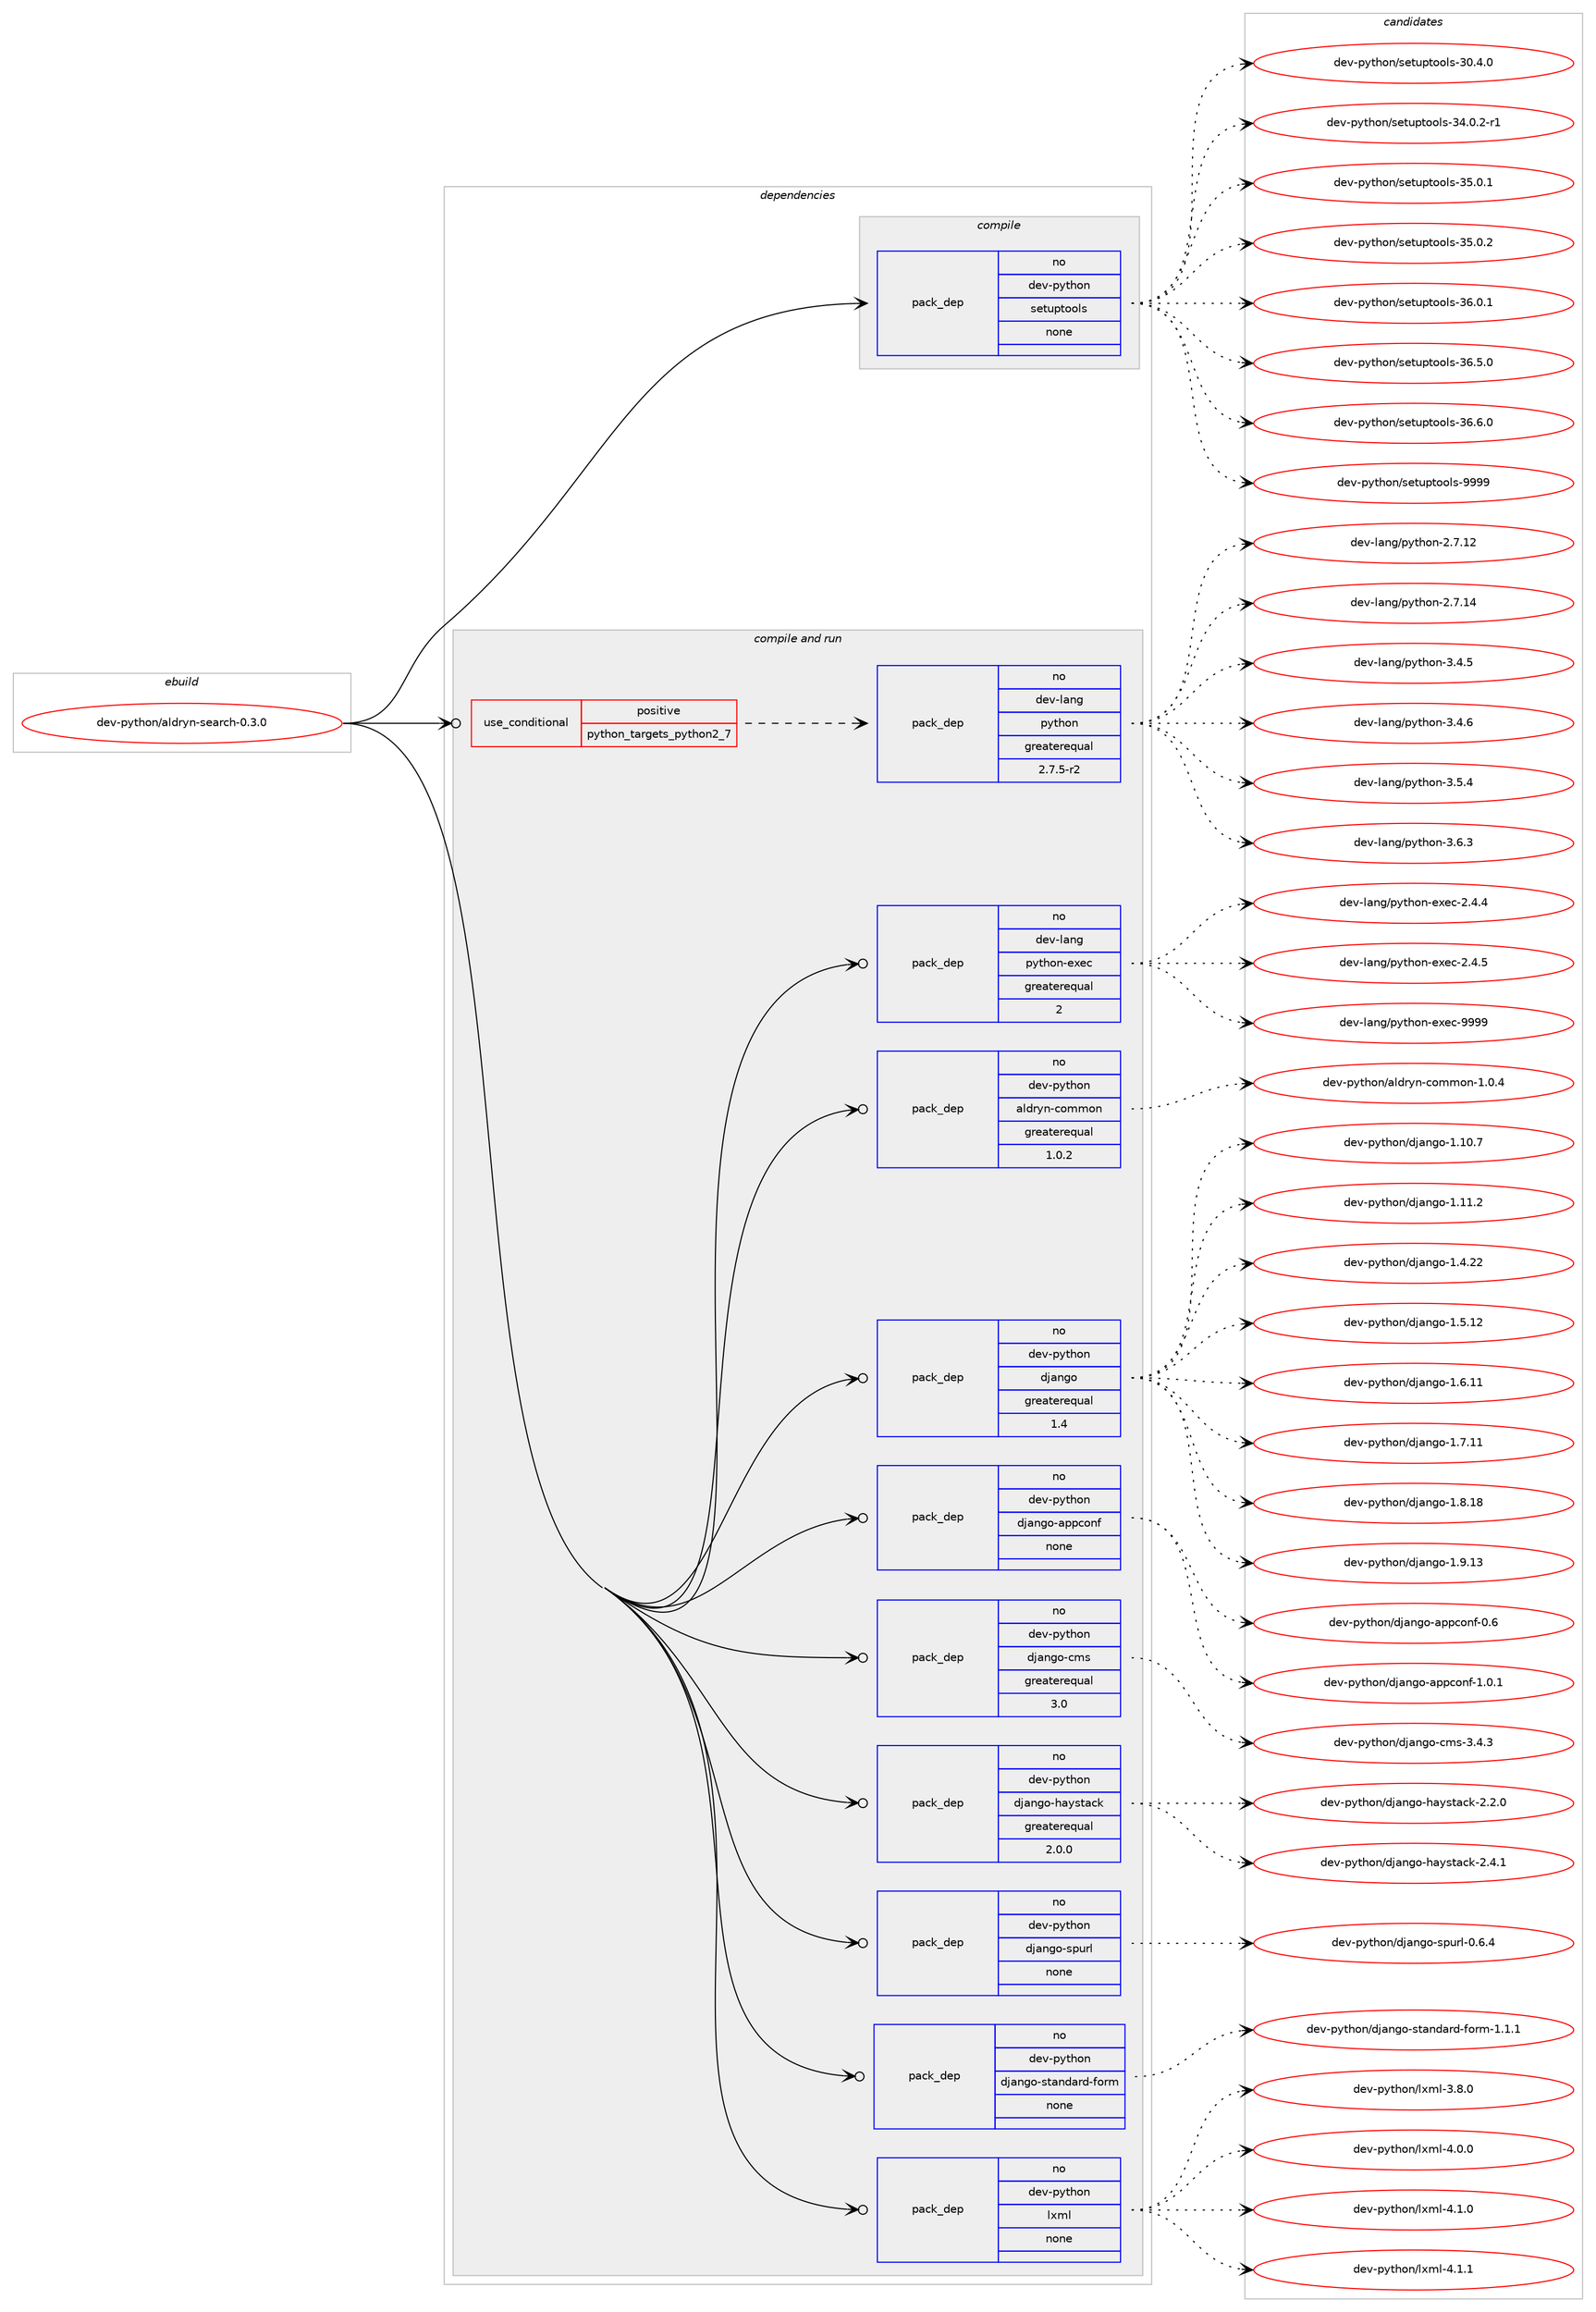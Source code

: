 digraph prolog {

# *************
# Graph options
# *************

newrank=true;
concentrate=true;
compound=true;
graph [rankdir=LR,fontname=Helvetica,fontsize=10,ranksep=1.5];#, ranksep=2.5, nodesep=0.2];
edge  [arrowhead=vee];
node  [fontname=Helvetica,fontsize=10];

# **********
# The ebuild
# **********

subgraph cluster_leftcol {
color=gray;
rank=same;
label=<<i>ebuild</i>>;
id [label="dev-python/aldryn-search-0.3.0", color=red, width=4, href="../dev-python/aldryn-search-0.3.0.svg"];
}

# ****************
# The dependencies
# ****************

subgraph cluster_midcol {
color=gray;
label=<<i>dependencies</i>>;
subgraph cluster_compile {
fillcolor="#eeeeee";
style=filled;
label=<<i>compile</i>>;
subgraph pack112887 {
dependency146010 [label=<<TABLE BORDER="0" CELLBORDER="1" CELLSPACING="0" CELLPADDING="4" WIDTH="220"><TR><TD ROWSPAN="6" CELLPADDING="30">pack_dep</TD></TR><TR><TD WIDTH="110">no</TD></TR><TR><TD>dev-python</TD></TR><TR><TD>setuptools</TD></TR><TR><TD>none</TD></TR><TR><TD></TD></TR></TABLE>>, shape=none, color=blue];
}
id:e -> dependency146010:w [weight=20,style="solid",arrowhead="vee"];
}
subgraph cluster_compileandrun {
fillcolor="#eeeeee";
style=filled;
label=<<i>compile and run</i>>;
subgraph cond29306 {
dependency146011 [label=<<TABLE BORDER="0" CELLBORDER="1" CELLSPACING="0" CELLPADDING="4"><TR><TD ROWSPAN="3" CELLPADDING="10">use_conditional</TD></TR><TR><TD>positive</TD></TR><TR><TD>python_targets_python2_7</TD></TR></TABLE>>, shape=none, color=red];
subgraph pack112888 {
dependency146012 [label=<<TABLE BORDER="0" CELLBORDER="1" CELLSPACING="0" CELLPADDING="4" WIDTH="220"><TR><TD ROWSPAN="6" CELLPADDING="30">pack_dep</TD></TR><TR><TD WIDTH="110">no</TD></TR><TR><TD>dev-lang</TD></TR><TR><TD>python</TD></TR><TR><TD>greaterequal</TD></TR><TR><TD>2.7.5-r2</TD></TR></TABLE>>, shape=none, color=blue];
}
dependency146011:e -> dependency146012:w [weight=20,style="dashed",arrowhead="vee"];
}
id:e -> dependency146011:w [weight=20,style="solid",arrowhead="odotvee"];
subgraph pack112889 {
dependency146013 [label=<<TABLE BORDER="0" CELLBORDER="1" CELLSPACING="0" CELLPADDING="4" WIDTH="220"><TR><TD ROWSPAN="6" CELLPADDING="30">pack_dep</TD></TR><TR><TD WIDTH="110">no</TD></TR><TR><TD>dev-lang</TD></TR><TR><TD>python-exec</TD></TR><TR><TD>greaterequal</TD></TR><TR><TD>2</TD></TR></TABLE>>, shape=none, color=blue];
}
id:e -> dependency146013:w [weight=20,style="solid",arrowhead="odotvee"];
subgraph pack112890 {
dependency146014 [label=<<TABLE BORDER="0" CELLBORDER="1" CELLSPACING="0" CELLPADDING="4" WIDTH="220"><TR><TD ROWSPAN="6" CELLPADDING="30">pack_dep</TD></TR><TR><TD WIDTH="110">no</TD></TR><TR><TD>dev-python</TD></TR><TR><TD>aldryn-common</TD></TR><TR><TD>greaterequal</TD></TR><TR><TD>1.0.2</TD></TR></TABLE>>, shape=none, color=blue];
}
id:e -> dependency146014:w [weight=20,style="solid",arrowhead="odotvee"];
subgraph pack112891 {
dependency146015 [label=<<TABLE BORDER="0" CELLBORDER="1" CELLSPACING="0" CELLPADDING="4" WIDTH="220"><TR><TD ROWSPAN="6" CELLPADDING="30">pack_dep</TD></TR><TR><TD WIDTH="110">no</TD></TR><TR><TD>dev-python</TD></TR><TR><TD>django</TD></TR><TR><TD>greaterequal</TD></TR><TR><TD>1.4</TD></TR></TABLE>>, shape=none, color=blue];
}
id:e -> dependency146015:w [weight=20,style="solid",arrowhead="odotvee"];
subgraph pack112892 {
dependency146016 [label=<<TABLE BORDER="0" CELLBORDER="1" CELLSPACING="0" CELLPADDING="4" WIDTH="220"><TR><TD ROWSPAN="6" CELLPADDING="30">pack_dep</TD></TR><TR><TD WIDTH="110">no</TD></TR><TR><TD>dev-python</TD></TR><TR><TD>django-appconf</TD></TR><TR><TD>none</TD></TR><TR><TD></TD></TR></TABLE>>, shape=none, color=blue];
}
id:e -> dependency146016:w [weight=20,style="solid",arrowhead="odotvee"];
subgraph pack112893 {
dependency146017 [label=<<TABLE BORDER="0" CELLBORDER="1" CELLSPACING="0" CELLPADDING="4" WIDTH="220"><TR><TD ROWSPAN="6" CELLPADDING="30">pack_dep</TD></TR><TR><TD WIDTH="110">no</TD></TR><TR><TD>dev-python</TD></TR><TR><TD>django-cms</TD></TR><TR><TD>greaterequal</TD></TR><TR><TD>3.0</TD></TR></TABLE>>, shape=none, color=blue];
}
id:e -> dependency146017:w [weight=20,style="solid",arrowhead="odotvee"];
subgraph pack112894 {
dependency146018 [label=<<TABLE BORDER="0" CELLBORDER="1" CELLSPACING="0" CELLPADDING="4" WIDTH="220"><TR><TD ROWSPAN="6" CELLPADDING="30">pack_dep</TD></TR><TR><TD WIDTH="110">no</TD></TR><TR><TD>dev-python</TD></TR><TR><TD>django-haystack</TD></TR><TR><TD>greaterequal</TD></TR><TR><TD>2.0.0</TD></TR></TABLE>>, shape=none, color=blue];
}
id:e -> dependency146018:w [weight=20,style="solid",arrowhead="odotvee"];
subgraph pack112895 {
dependency146019 [label=<<TABLE BORDER="0" CELLBORDER="1" CELLSPACING="0" CELLPADDING="4" WIDTH="220"><TR><TD ROWSPAN="6" CELLPADDING="30">pack_dep</TD></TR><TR><TD WIDTH="110">no</TD></TR><TR><TD>dev-python</TD></TR><TR><TD>django-spurl</TD></TR><TR><TD>none</TD></TR><TR><TD></TD></TR></TABLE>>, shape=none, color=blue];
}
id:e -> dependency146019:w [weight=20,style="solid",arrowhead="odotvee"];
subgraph pack112896 {
dependency146020 [label=<<TABLE BORDER="0" CELLBORDER="1" CELLSPACING="0" CELLPADDING="4" WIDTH="220"><TR><TD ROWSPAN="6" CELLPADDING="30">pack_dep</TD></TR><TR><TD WIDTH="110">no</TD></TR><TR><TD>dev-python</TD></TR><TR><TD>django-standard-form</TD></TR><TR><TD>none</TD></TR><TR><TD></TD></TR></TABLE>>, shape=none, color=blue];
}
id:e -> dependency146020:w [weight=20,style="solid",arrowhead="odotvee"];
subgraph pack112897 {
dependency146021 [label=<<TABLE BORDER="0" CELLBORDER="1" CELLSPACING="0" CELLPADDING="4" WIDTH="220"><TR><TD ROWSPAN="6" CELLPADDING="30">pack_dep</TD></TR><TR><TD WIDTH="110">no</TD></TR><TR><TD>dev-python</TD></TR><TR><TD>lxml</TD></TR><TR><TD>none</TD></TR><TR><TD></TD></TR></TABLE>>, shape=none, color=blue];
}
id:e -> dependency146021:w [weight=20,style="solid",arrowhead="odotvee"];
}
subgraph cluster_run {
fillcolor="#eeeeee";
style=filled;
label=<<i>run</i>>;
}
}

# **************
# The candidates
# **************

subgraph cluster_choices {
rank=same;
color=gray;
label=<<i>candidates</i>>;

subgraph choice112887 {
color=black;
nodesep=1;
choice100101118451121211161041111104711510111611711211611111110811545514846524648 [label="dev-python/setuptools-30.4.0", color=red, width=4,href="../dev-python/setuptools-30.4.0.svg"];
choice1001011184511212111610411111047115101116117112116111111108115455152464846504511449 [label="dev-python/setuptools-34.0.2-r1", color=red, width=4,href="../dev-python/setuptools-34.0.2-r1.svg"];
choice100101118451121211161041111104711510111611711211611111110811545515346484649 [label="dev-python/setuptools-35.0.1", color=red, width=4,href="../dev-python/setuptools-35.0.1.svg"];
choice100101118451121211161041111104711510111611711211611111110811545515346484650 [label="dev-python/setuptools-35.0.2", color=red, width=4,href="../dev-python/setuptools-35.0.2.svg"];
choice100101118451121211161041111104711510111611711211611111110811545515446484649 [label="dev-python/setuptools-36.0.1", color=red, width=4,href="../dev-python/setuptools-36.0.1.svg"];
choice100101118451121211161041111104711510111611711211611111110811545515446534648 [label="dev-python/setuptools-36.5.0", color=red, width=4,href="../dev-python/setuptools-36.5.0.svg"];
choice100101118451121211161041111104711510111611711211611111110811545515446544648 [label="dev-python/setuptools-36.6.0", color=red, width=4,href="../dev-python/setuptools-36.6.0.svg"];
choice10010111845112121116104111110471151011161171121161111111081154557575757 [label="dev-python/setuptools-9999", color=red, width=4,href="../dev-python/setuptools-9999.svg"];
dependency146010:e -> choice100101118451121211161041111104711510111611711211611111110811545514846524648:w [style=dotted,weight="100"];
dependency146010:e -> choice1001011184511212111610411111047115101116117112116111111108115455152464846504511449:w [style=dotted,weight="100"];
dependency146010:e -> choice100101118451121211161041111104711510111611711211611111110811545515346484649:w [style=dotted,weight="100"];
dependency146010:e -> choice100101118451121211161041111104711510111611711211611111110811545515346484650:w [style=dotted,weight="100"];
dependency146010:e -> choice100101118451121211161041111104711510111611711211611111110811545515446484649:w [style=dotted,weight="100"];
dependency146010:e -> choice100101118451121211161041111104711510111611711211611111110811545515446534648:w [style=dotted,weight="100"];
dependency146010:e -> choice100101118451121211161041111104711510111611711211611111110811545515446544648:w [style=dotted,weight="100"];
dependency146010:e -> choice10010111845112121116104111110471151011161171121161111111081154557575757:w [style=dotted,weight="100"];
}
subgraph choice112888 {
color=black;
nodesep=1;
choice10010111845108971101034711212111610411111045504655464950 [label="dev-lang/python-2.7.12", color=red, width=4,href="../dev-lang/python-2.7.12.svg"];
choice10010111845108971101034711212111610411111045504655464952 [label="dev-lang/python-2.7.14", color=red, width=4,href="../dev-lang/python-2.7.14.svg"];
choice100101118451089711010347112121116104111110455146524653 [label="dev-lang/python-3.4.5", color=red, width=4,href="../dev-lang/python-3.4.5.svg"];
choice100101118451089711010347112121116104111110455146524654 [label="dev-lang/python-3.4.6", color=red, width=4,href="../dev-lang/python-3.4.6.svg"];
choice100101118451089711010347112121116104111110455146534652 [label="dev-lang/python-3.5.4", color=red, width=4,href="../dev-lang/python-3.5.4.svg"];
choice100101118451089711010347112121116104111110455146544651 [label="dev-lang/python-3.6.3", color=red, width=4,href="../dev-lang/python-3.6.3.svg"];
dependency146012:e -> choice10010111845108971101034711212111610411111045504655464950:w [style=dotted,weight="100"];
dependency146012:e -> choice10010111845108971101034711212111610411111045504655464952:w [style=dotted,weight="100"];
dependency146012:e -> choice100101118451089711010347112121116104111110455146524653:w [style=dotted,weight="100"];
dependency146012:e -> choice100101118451089711010347112121116104111110455146524654:w [style=dotted,weight="100"];
dependency146012:e -> choice100101118451089711010347112121116104111110455146534652:w [style=dotted,weight="100"];
dependency146012:e -> choice100101118451089711010347112121116104111110455146544651:w [style=dotted,weight="100"];
}
subgraph choice112889 {
color=black;
nodesep=1;
choice1001011184510897110103471121211161041111104510112010199455046524652 [label="dev-lang/python-exec-2.4.4", color=red, width=4,href="../dev-lang/python-exec-2.4.4.svg"];
choice1001011184510897110103471121211161041111104510112010199455046524653 [label="dev-lang/python-exec-2.4.5", color=red, width=4,href="../dev-lang/python-exec-2.4.5.svg"];
choice10010111845108971101034711212111610411111045101120101994557575757 [label="dev-lang/python-exec-9999", color=red, width=4,href="../dev-lang/python-exec-9999.svg"];
dependency146013:e -> choice1001011184510897110103471121211161041111104510112010199455046524652:w [style=dotted,weight="100"];
dependency146013:e -> choice1001011184510897110103471121211161041111104510112010199455046524653:w [style=dotted,weight="100"];
dependency146013:e -> choice10010111845108971101034711212111610411111045101120101994557575757:w [style=dotted,weight="100"];
}
subgraph choice112890 {
color=black;
nodesep=1;
choice1001011184511212111610411111047971081001141211104599111109109111110454946484652 [label="dev-python/aldryn-common-1.0.4", color=red, width=4,href="../dev-python/aldryn-common-1.0.4.svg"];
dependency146014:e -> choice1001011184511212111610411111047971081001141211104599111109109111110454946484652:w [style=dotted,weight="100"];
}
subgraph choice112891 {
color=black;
nodesep=1;
choice10010111845112121116104111110471001069711010311145494649484655 [label="dev-python/django-1.10.7", color=red, width=4,href="../dev-python/django-1.10.7.svg"];
choice10010111845112121116104111110471001069711010311145494649494650 [label="dev-python/django-1.11.2", color=red, width=4,href="../dev-python/django-1.11.2.svg"];
choice10010111845112121116104111110471001069711010311145494652465050 [label="dev-python/django-1.4.22", color=red, width=4,href="../dev-python/django-1.4.22.svg"];
choice10010111845112121116104111110471001069711010311145494653464950 [label="dev-python/django-1.5.12", color=red, width=4,href="../dev-python/django-1.5.12.svg"];
choice10010111845112121116104111110471001069711010311145494654464949 [label="dev-python/django-1.6.11", color=red, width=4,href="../dev-python/django-1.6.11.svg"];
choice10010111845112121116104111110471001069711010311145494655464949 [label="dev-python/django-1.7.11", color=red, width=4,href="../dev-python/django-1.7.11.svg"];
choice10010111845112121116104111110471001069711010311145494656464956 [label="dev-python/django-1.8.18", color=red, width=4,href="../dev-python/django-1.8.18.svg"];
choice10010111845112121116104111110471001069711010311145494657464951 [label="dev-python/django-1.9.13", color=red, width=4,href="../dev-python/django-1.9.13.svg"];
dependency146015:e -> choice10010111845112121116104111110471001069711010311145494649484655:w [style=dotted,weight="100"];
dependency146015:e -> choice10010111845112121116104111110471001069711010311145494649494650:w [style=dotted,weight="100"];
dependency146015:e -> choice10010111845112121116104111110471001069711010311145494652465050:w [style=dotted,weight="100"];
dependency146015:e -> choice10010111845112121116104111110471001069711010311145494653464950:w [style=dotted,weight="100"];
dependency146015:e -> choice10010111845112121116104111110471001069711010311145494654464949:w [style=dotted,weight="100"];
dependency146015:e -> choice10010111845112121116104111110471001069711010311145494655464949:w [style=dotted,weight="100"];
dependency146015:e -> choice10010111845112121116104111110471001069711010311145494656464956:w [style=dotted,weight="100"];
dependency146015:e -> choice10010111845112121116104111110471001069711010311145494657464951:w [style=dotted,weight="100"];
}
subgraph choice112892 {
color=black;
nodesep=1;
choice10010111845112121116104111110471001069711010311145971121129911111010245484654 [label="dev-python/django-appconf-0.6", color=red, width=4,href="../dev-python/django-appconf-0.6.svg"];
choice100101118451121211161041111104710010697110103111459711211299111110102454946484649 [label="dev-python/django-appconf-1.0.1", color=red, width=4,href="../dev-python/django-appconf-1.0.1.svg"];
dependency146016:e -> choice10010111845112121116104111110471001069711010311145971121129911111010245484654:w [style=dotted,weight="100"];
dependency146016:e -> choice100101118451121211161041111104710010697110103111459711211299111110102454946484649:w [style=dotted,weight="100"];
}
subgraph choice112893 {
color=black;
nodesep=1;
choice1001011184511212111610411111047100106971101031114599109115455146524651 [label="dev-python/django-cms-3.4.3", color=red, width=4,href="../dev-python/django-cms-3.4.3.svg"];
dependency146017:e -> choice1001011184511212111610411111047100106971101031114599109115455146524651:w [style=dotted,weight="100"];
}
subgraph choice112894 {
color=black;
nodesep=1;
choice10010111845112121116104111110471001069711010311145104971211151169799107455046504648 [label="dev-python/django-haystack-2.2.0", color=red, width=4,href="../dev-python/django-haystack-2.2.0.svg"];
choice10010111845112121116104111110471001069711010311145104971211151169799107455046524649 [label="dev-python/django-haystack-2.4.1", color=red, width=4,href="../dev-python/django-haystack-2.4.1.svg"];
dependency146018:e -> choice10010111845112121116104111110471001069711010311145104971211151169799107455046504648:w [style=dotted,weight="100"];
dependency146018:e -> choice10010111845112121116104111110471001069711010311145104971211151169799107455046524649:w [style=dotted,weight="100"];
}
subgraph choice112895 {
color=black;
nodesep=1;
choice10010111845112121116104111110471001069711010311145115112117114108454846544652 [label="dev-python/django-spurl-0.6.4", color=red, width=4,href="../dev-python/django-spurl-0.6.4.svg"];
dependency146019:e -> choice10010111845112121116104111110471001069711010311145115112117114108454846544652:w [style=dotted,weight="100"];
}
subgraph choice112896 {
color=black;
nodesep=1;
choice10010111845112121116104111110471001069711010311145115116971101009711410045102111114109454946494649 [label="dev-python/django-standard-form-1.1.1", color=red, width=4,href="../dev-python/django-standard-form-1.1.1.svg"];
dependency146020:e -> choice10010111845112121116104111110471001069711010311145115116971101009711410045102111114109454946494649:w [style=dotted,weight="100"];
}
subgraph choice112897 {
color=black;
nodesep=1;
choice1001011184511212111610411111047108120109108455146564648 [label="dev-python/lxml-3.8.0", color=red, width=4,href="../dev-python/lxml-3.8.0.svg"];
choice1001011184511212111610411111047108120109108455246484648 [label="dev-python/lxml-4.0.0", color=red, width=4,href="../dev-python/lxml-4.0.0.svg"];
choice1001011184511212111610411111047108120109108455246494648 [label="dev-python/lxml-4.1.0", color=red, width=4,href="../dev-python/lxml-4.1.0.svg"];
choice1001011184511212111610411111047108120109108455246494649 [label="dev-python/lxml-4.1.1", color=red, width=4,href="../dev-python/lxml-4.1.1.svg"];
dependency146021:e -> choice1001011184511212111610411111047108120109108455146564648:w [style=dotted,weight="100"];
dependency146021:e -> choice1001011184511212111610411111047108120109108455246484648:w [style=dotted,weight="100"];
dependency146021:e -> choice1001011184511212111610411111047108120109108455246494648:w [style=dotted,weight="100"];
dependency146021:e -> choice1001011184511212111610411111047108120109108455246494649:w [style=dotted,weight="100"];
}
}

}
